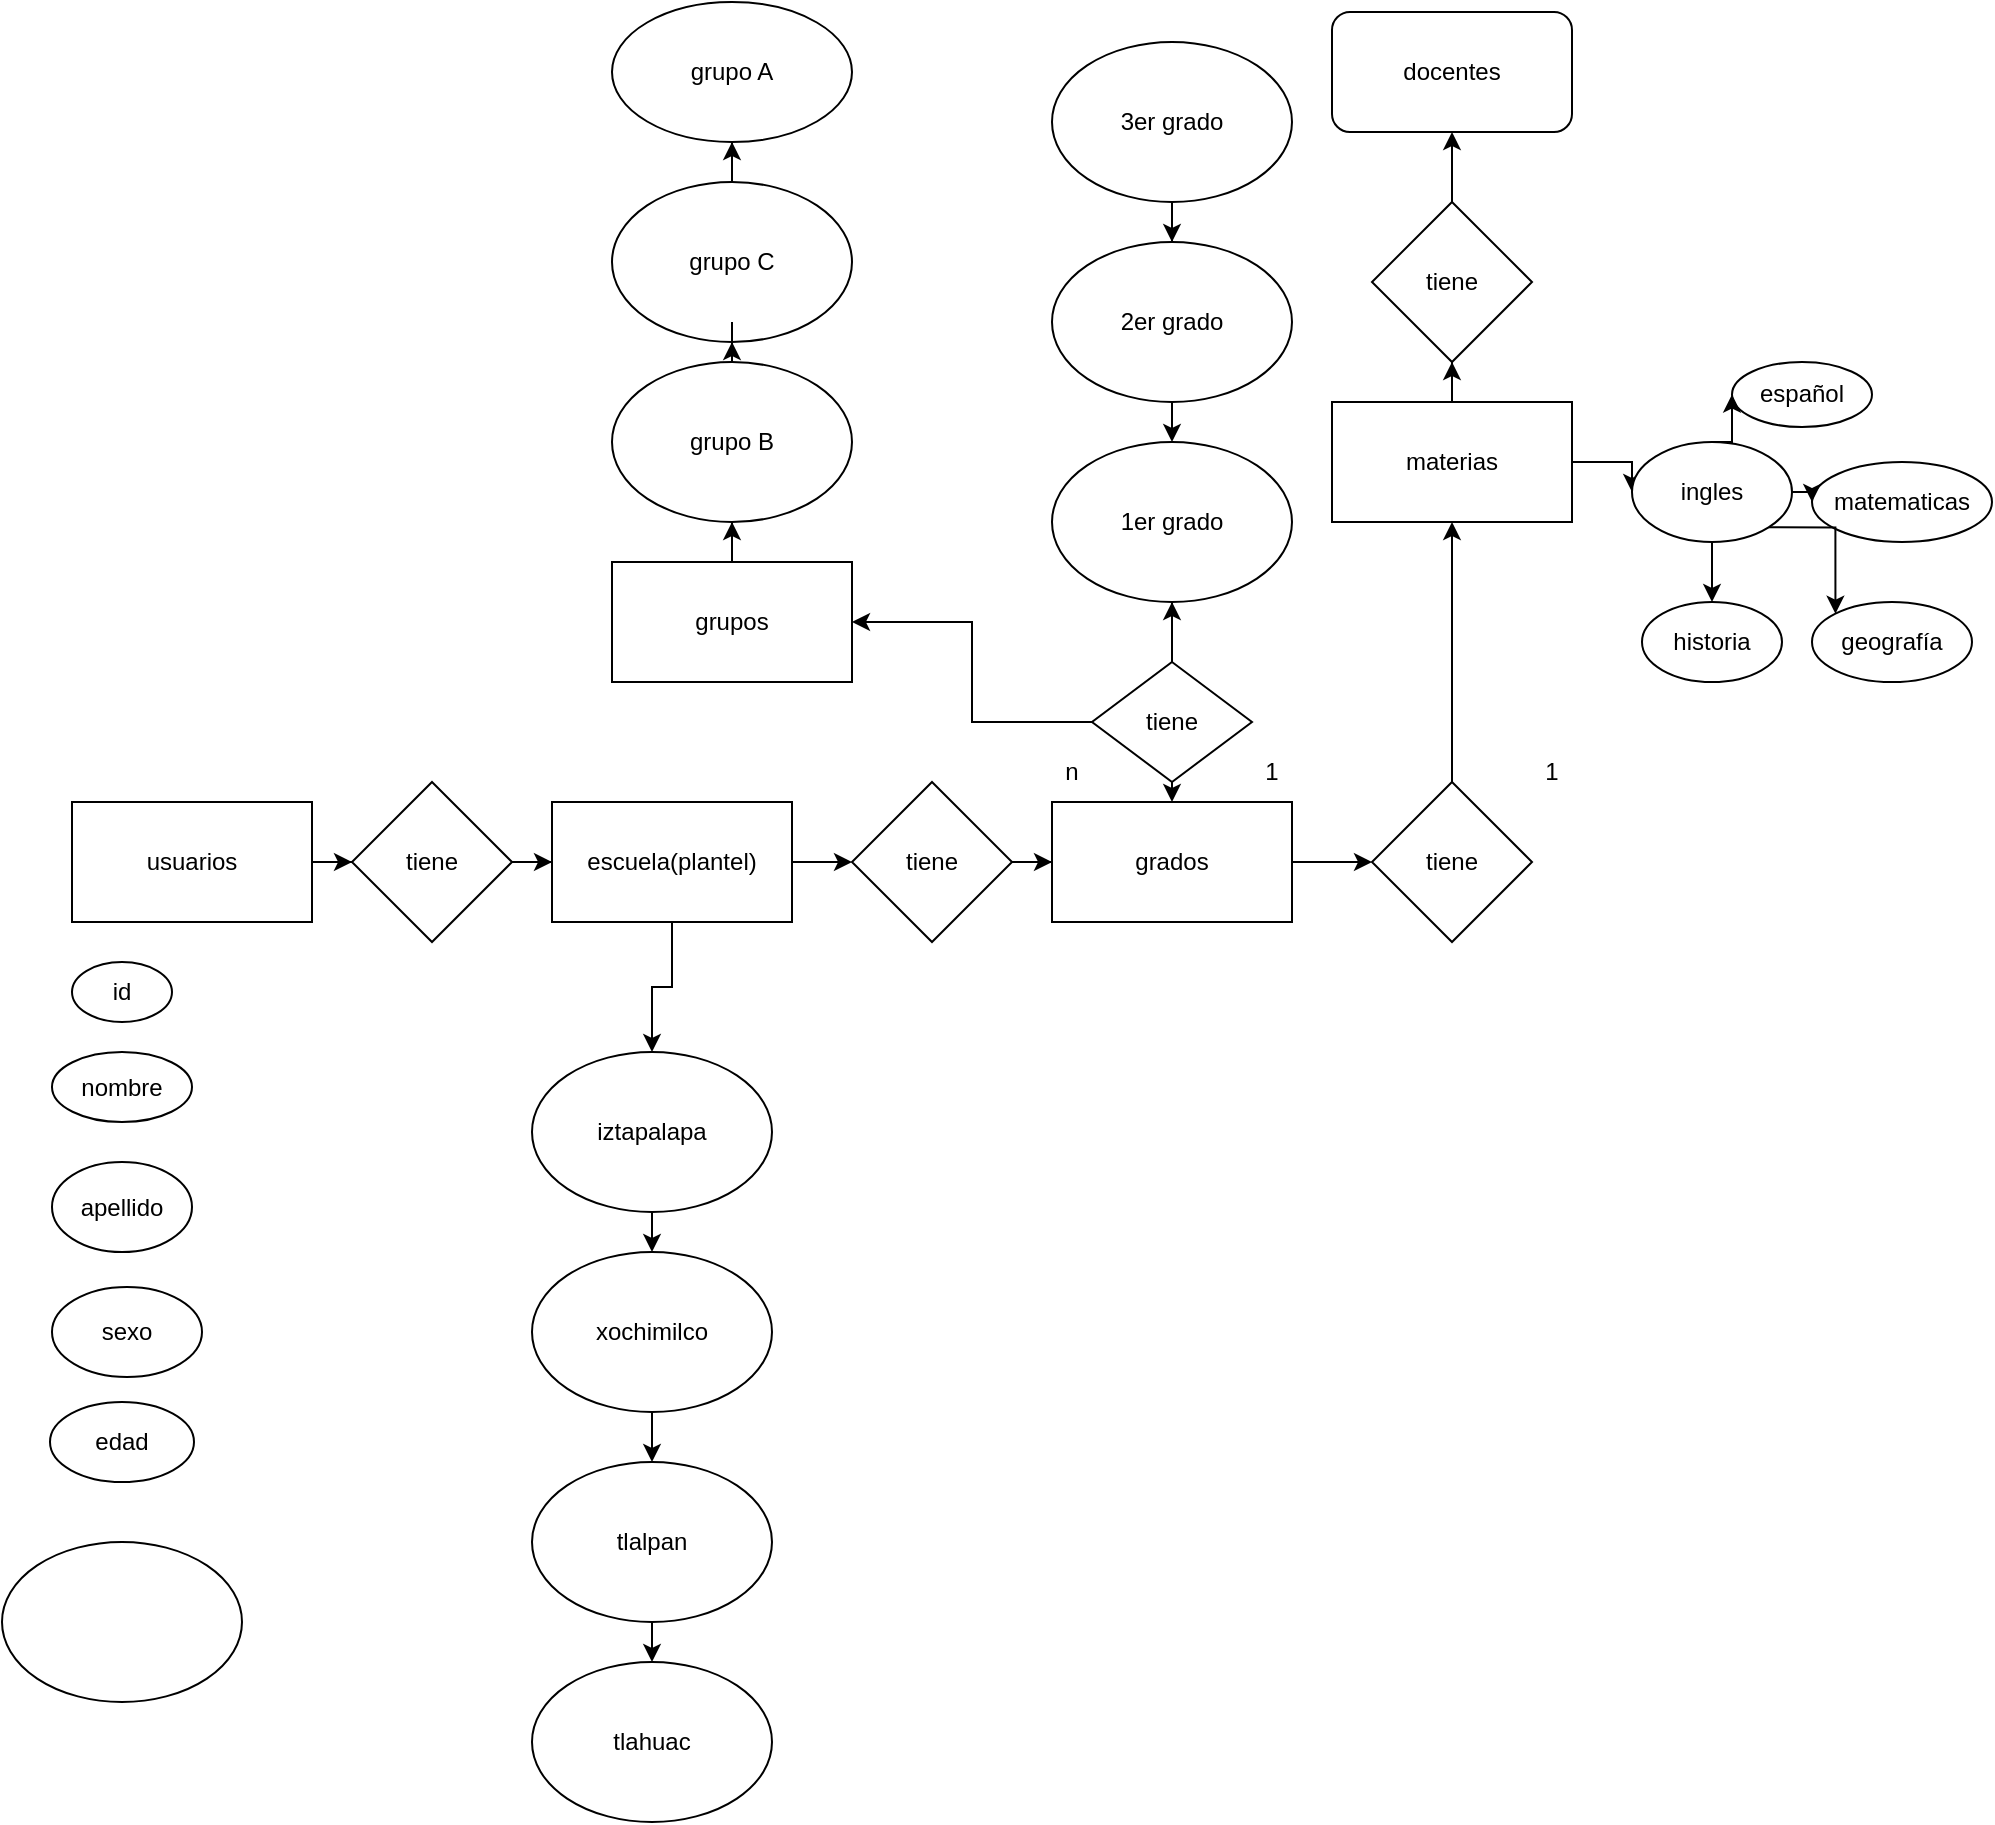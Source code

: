 <mxfile version="22.0.8" type="github">
  <diagram name="Página-1" id="F_YoLNtKe5j_-Mwn2KJ2">
    <mxGraphModel dx="1431" dy="1933" grid="1" gridSize="10" guides="1" tooltips="1" connect="1" arrows="1" fold="1" page="1" pageScale="1" pageWidth="827" pageHeight="1169" math="0" shadow="0">
      <root>
        <mxCell id="0" />
        <mxCell id="1" parent="0" />
        <mxCell id="AHNeRy6AKVvoYcPl0HVn-1" value="" style="edgeStyle=orthogonalEdgeStyle;rounded=0;orthogonalLoop=1;jettySize=auto;html=1;" parent="1" source="AHNeRy6AKVvoYcPl0HVn-2" target="AHNeRy6AKVvoYcPl0HVn-8" edge="1">
          <mxGeometry relative="1" as="geometry" />
        </mxCell>
        <mxCell id="AHNeRy6AKVvoYcPl0HVn-2" value="usuarios" style="rounded=0;whiteSpace=wrap;html=1;" parent="1" vertex="1">
          <mxGeometry x="50" y="300" width="120" height="60" as="geometry" />
        </mxCell>
        <mxCell id="AHNeRy6AKVvoYcPl0HVn-3" value="" style="edgeStyle=orthogonalEdgeStyle;rounded=0;orthogonalLoop=1;jettySize=auto;html=1;" parent="1" source="AHNeRy6AKVvoYcPl0HVn-4" target="AHNeRy6AKVvoYcPl0HVn-10" edge="1">
          <mxGeometry relative="1" as="geometry" />
        </mxCell>
        <mxCell id="ANpbpIt2Xwm4tngCiMiv-9" style="edgeStyle=orthogonalEdgeStyle;rounded=0;orthogonalLoop=1;jettySize=auto;html=1;exitX=0.5;exitY=1;exitDx=0;exitDy=0;" edge="1" parent="1" source="AHNeRy6AKVvoYcPl0HVn-4" target="ANpbpIt2Xwm4tngCiMiv-5">
          <mxGeometry relative="1" as="geometry" />
        </mxCell>
        <mxCell id="AHNeRy6AKVvoYcPl0HVn-4" value="escuela(plantel)" style="rounded=0;whiteSpace=wrap;html=1;" parent="1" vertex="1">
          <mxGeometry x="290" y="300" width="120" height="60" as="geometry" />
        </mxCell>
        <mxCell id="AHNeRy6AKVvoYcPl0HVn-5" value="" style="edgeStyle=orthogonalEdgeStyle;rounded=0;orthogonalLoop=1;jettySize=auto;html=1;" parent="1" source="AHNeRy6AKVvoYcPl0HVn-6" target="AHNeRy6AKVvoYcPl0HVn-23" edge="1">
          <mxGeometry relative="1" as="geometry" />
        </mxCell>
        <mxCell id="AHNeRy6AKVvoYcPl0HVn-6" value="grados" style="rounded=0;whiteSpace=wrap;html=1;" parent="1" vertex="1">
          <mxGeometry x="540" y="300" width="120" height="60" as="geometry" />
        </mxCell>
        <mxCell id="AHNeRy6AKVvoYcPl0HVn-7" value="" style="edgeStyle=orthogonalEdgeStyle;rounded=0;orthogonalLoop=1;jettySize=auto;html=1;" parent="1" source="AHNeRy6AKVvoYcPl0HVn-8" target="AHNeRy6AKVvoYcPl0HVn-4" edge="1">
          <mxGeometry relative="1" as="geometry" />
        </mxCell>
        <mxCell id="AHNeRy6AKVvoYcPl0HVn-8" value="tiene" style="rhombus;whiteSpace=wrap;html=1;" parent="1" vertex="1">
          <mxGeometry x="190" y="290" width="80" height="80" as="geometry" />
        </mxCell>
        <mxCell id="AHNeRy6AKVvoYcPl0HVn-9" value="" style="edgeStyle=orthogonalEdgeStyle;rounded=0;orthogonalLoop=1;jettySize=auto;html=1;" parent="1" source="AHNeRy6AKVvoYcPl0HVn-10" target="AHNeRy6AKVvoYcPl0HVn-6" edge="1">
          <mxGeometry relative="1" as="geometry" />
        </mxCell>
        <mxCell id="AHNeRy6AKVvoYcPl0HVn-10" value="tiene" style="rhombus;whiteSpace=wrap;html=1;" parent="1" vertex="1">
          <mxGeometry x="440" y="290" width="80" height="80" as="geometry" />
        </mxCell>
        <mxCell id="AHNeRy6AKVvoYcPl0HVn-14" value="1" style="text;html=1;strokeColor=none;fillColor=none;align=center;verticalAlign=middle;whiteSpace=wrap;rounded=0;" parent="1" vertex="1">
          <mxGeometry x="760" y="270" width="60" height="30" as="geometry" />
        </mxCell>
        <mxCell id="AHNeRy6AKVvoYcPl0HVn-15" value="nombre" style="ellipse;whiteSpace=wrap;html=1;" parent="1" vertex="1">
          <mxGeometry x="40" y="425" width="70" height="35" as="geometry" />
        </mxCell>
        <mxCell id="AHNeRy6AKVvoYcPl0HVn-16" value="apellido" style="ellipse;whiteSpace=wrap;html=1;" parent="1" vertex="1">
          <mxGeometry x="40" y="480" width="70" height="45" as="geometry" />
        </mxCell>
        <mxCell id="AHNeRy6AKVvoYcPl0HVn-18" value="id" style="ellipse;whiteSpace=wrap;html=1;" parent="1" vertex="1">
          <mxGeometry x="50" y="380" width="50" height="30" as="geometry" />
        </mxCell>
        <mxCell id="ANpbpIt2Xwm4tngCiMiv-18" style="edgeStyle=orthogonalEdgeStyle;rounded=0;orthogonalLoop=1;jettySize=auto;html=1;exitX=1;exitY=0.5;exitDx=0;exitDy=0;entryX=0;entryY=0.5;entryDx=0;entryDy=0;" edge="1" parent="1" source="AHNeRy6AKVvoYcPl0HVn-19" target="AHNeRy6AKVvoYcPl0HVn-30">
          <mxGeometry relative="1" as="geometry" />
        </mxCell>
        <mxCell id="ANpbpIt2Xwm4tngCiMiv-38" style="edgeStyle=orthogonalEdgeStyle;rounded=0;orthogonalLoop=1;jettySize=auto;html=1;exitX=0.5;exitY=0;exitDx=0;exitDy=0;" edge="1" parent="1" source="AHNeRy6AKVvoYcPl0HVn-19" target="ANpbpIt2Xwm4tngCiMiv-37">
          <mxGeometry relative="1" as="geometry" />
        </mxCell>
        <mxCell id="AHNeRy6AKVvoYcPl0HVn-19" value="materias" style="rounded=0;whiteSpace=wrap;html=1;" parent="1" vertex="1">
          <mxGeometry x="680" y="100" width="120" height="60" as="geometry" />
        </mxCell>
        <mxCell id="AHNeRy6AKVvoYcPl0HVn-20" value="1" style="text;html=1;strokeColor=none;fillColor=none;align=center;verticalAlign=middle;whiteSpace=wrap;rounded=0;" parent="1" vertex="1">
          <mxGeometry x="620" y="270" width="60" height="30" as="geometry" />
        </mxCell>
        <mxCell id="AHNeRy6AKVvoYcPl0HVn-21" value="n" style="text;html=1;strokeColor=none;fillColor=none;align=center;verticalAlign=middle;whiteSpace=wrap;rounded=0;" parent="1" vertex="1">
          <mxGeometry x="520" y="270" width="60" height="30" as="geometry" />
        </mxCell>
        <mxCell id="AHNeRy6AKVvoYcPl0HVn-22" value="" style="edgeStyle=orthogonalEdgeStyle;rounded=0;orthogonalLoop=1;jettySize=auto;html=1;" parent="1" source="AHNeRy6AKVvoYcPl0HVn-23" target="AHNeRy6AKVvoYcPl0HVn-19" edge="1">
          <mxGeometry relative="1" as="geometry" />
        </mxCell>
        <mxCell id="AHNeRy6AKVvoYcPl0HVn-23" value="tiene" style="rhombus;whiteSpace=wrap;html=1;" parent="1" vertex="1">
          <mxGeometry x="700" y="290" width="80" height="80" as="geometry" />
        </mxCell>
        <mxCell id="AHNeRy6AKVvoYcPl0HVn-28" value="español" style="ellipse;whiteSpace=wrap;html=1;" parent="1" vertex="1">
          <mxGeometry x="880" y="80" width="70" height="32.5" as="geometry" />
        </mxCell>
        <mxCell id="AHNeRy6AKVvoYcPl0HVn-29" value="matematicas" style="ellipse;whiteSpace=wrap;html=1;" parent="1" vertex="1">
          <mxGeometry x="920" y="130" width="90" height="40" as="geometry" />
        </mxCell>
        <mxCell id="ANpbpIt2Xwm4tngCiMiv-19" style="edgeStyle=orthogonalEdgeStyle;rounded=0;orthogonalLoop=1;jettySize=auto;html=1;exitX=0.5;exitY=0;exitDx=0;exitDy=0;entryX=0;entryY=0.5;entryDx=0;entryDy=0;" edge="1" parent="1" source="AHNeRy6AKVvoYcPl0HVn-30" target="AHNeRy6AKVvoYcPl0HVn-28">
          <mxGeometry relative="1" as="geometry" />
        </mxCell>
        <mxCell id="ANpbpIt2Xwm4tngCiMiv-20" style="edgeStyle=orthogonalEdgeStyle;rounded=0;orthogonalLoop=1;jettySize=auto;html=1;exitX=0.5;exitY=1;exitDx=0;exitDy=0;entryX=0.5;entryY=0;entryDx=0;entryDy=0;" edge="1" parent="1" source="AHNeRy6AKVvoYcPl0HVn-30" target="AHNeRy6AKVvoYcPl0HVn-35">
          <mxGeometry relative="1" as="geometry" />
        </mxCell>
        <mxCell id="ANpbpIt2Xwm4tngCiMiv-21" style="edgeStyle=orthogonalEdgeStyle;rounded=0;orthogonalLoop=1;jettySize=auto;html=1;exitX=1;exitY=0.5;exitDx=0;exitDy=0;entryX=0;entryY=0.5;entryDx=0;entryDy=0;" edge="1" parent="1" source="AHNeRy6AKVvoYcPl0HVn-30" target="AHNeRy6AKVvoYcPl0HVn-29">
          <mxGeometry relative="1" as="geometry" />
        </mxCell>
        <mxCell id="ANpbpIt2Xwm4tngCiMiv-22" style="edgeStyle=orthogonalEdgeStyle;rounded=0;orthogonalLoop=1;jettySize=auto;html=1;exitX=1;exitY=1;exitDx=0;exitDy=0;entryX=0;entryY=0;entryDx=0;entryDy=0;" edge="1" parent="1" source="AHNeRy6AKVvoYcPl0HVn-30" target="AHNeRy6AKVvoYcPl0HVn-34">
          <mxGeometry relative="1" as="geometry" />
        </mxCell>
        <mxCell id="AHNeRy6AKVvoYcPl0HVn-30" value="ingles" style="ellipse;whiteSpace=wrap;html=1;" parent="1" vertex="1">
          <mxGeometry x="830" y="120" width="80" height="50" as="geometry" />
        </mxCell>
        <mxCell id="ANpbpIt2Xwm4tngCiMiv-12" style="edgeStyle=orthogonalEdgeStyle;rounded=0;orthogonalLoop=1;jettySize=auto;html=1;exitX=0.5;exitY=1;exitDx=0;exitDy=0;entryX=0.5;entryY=0;entryDx=0;entryDy=0;" edge="1" parent="1" source="AHNeRy6AKVvoYcPl0HVn-31" target="AHNeRy6AKVvoYcPl0HVn-6">
          <mxGeometry relative="1" as="geometry" />
        </mxCell>
        <mxCell id="AHNeRy6AKVvoYcPl0HVn-31" value="1er grado" style="ellipse;whiteSpace=wrap;html=1;" parent="1" vertex="1">
          <mxGeometry x="540" y="120" width="120" height="80" as="geometry" />
        </mxCell>
        <mxCell id="ANpbpIt2Xwm4tngCiMiv-13" style="edgeStyle=orthogonalEdgeStyle;rounded=0;orthogonalLoop=1;jettySize=auto;html=1;exitX=0.5;exitY=1;exitDx=0;exitDy=0;" edge="1" parent="1" source="AHNeRy6AKVvoYcPl0HVn-32">
          <mxGeometry relative="1" as="geometry">
            <mxPoint x="600.0" y="120" as="targetPoint" />
          </mxGeometry>
        </mxCell>
        <mxCell id="AHNeRy6AKVvoYcPl0HVn-32" value="2er grado" style="ellipse;whiteSpace=wrap;html=1;" parent="1" vertex="1">
          <mxGeometry x="540" y="20" width="120" height="80" as="geometry" />
        </mxCell>
        <mxCell id="ANpbpIt2Xwm4tngCiMiv-14" style="edgeStyle=orthogonalEdgeStyle;rounded=0;orthogonalLoop=1;jettySize=auto;html=1;exitX=0.5;exitY=1;exitDx=0;exitDy=0;" edge="1" parent="1" source="AHNeRy6AKVvoYcPl0HVn-33" target="AHNeRy6AKVvoYcPl0HVn-32">
          <mxGeometry relative="1" as="geometry" />
        </mxCell>
        <mxCell id="AHNeRy6AKVvoYcPl0HVn-33" value="3er grado" style="ellipse;whiteSpace=wrap;html=1;" parent="1" vertex="1">
          <mxGeometry x="540" y="-80" width="120" height="80" as="geometry" />
        </mxCell>
        <mxCell id="AHNeRy6AKVvoYcPl0HVn-34" value="geografía" style="ellipse;whiteSpace=wrap;html=1;" parent="1" vertex="1">
          <mxGeometry x="920" y="200" width="80" height="40" as="geometry" />
        </mxCell>
        <mxCell id="AHNeRy6AKVvoYcPl0HVn-35" value="historia" style="ellipse;whiteSpace=wrap;html=1;" parent="1" vertex="1">
          <mxGeometry x="835" y="200" width="70" height="40" as="geometry" />
        </mxCell>
        <mxCell id="ANpbpIt2Xwm4tngCiMiv-7" style="edgeStyle=orthogonalEdgeStyle;rounded=0;orthogonalLoop=1;jettySize=auto;html=1;exitX=0.5;exitY=1;exitDx=0;exitDy=0;entryX=0.5;entryY=0;entryDx=0;entryDy=0;" edge="1" parent="1" source="ANpbpIt2Xwm4tngCiMiv-1" target="ANpbpIt2Xwm4tngCiMiv-3">
          <mxGeometry relative="1" as="geometry" />
        </mxCell>
        <mxCell id="ANpbpIt2Xwm4tngCiMiv-1" value="xochimilco" style="ellipse;whiteSpace=wrap;html=1;" vertex="1" parent="1">
          <mxGeometry x="280" y="525" width="120" height="80" as="geometry" />
        </mxCell>
        <mxCell id="ANpbpIt2Xwm4tngCiMiv-11" style="edgeStyle=orthogonalEdgeStyle;rounded=0;orthogonalLoop=1;jettySize=auto;html=1;exitX=0.5;exitY=1;exitDx=0;exitDy=0;entryX=0.5;entryY=0;entryDx=0;entryDy=0;" edge="1" parent="1" source="ANpbpIt2Xwm4tngCiMiv-3" target="ANpbpIt2Xwm4tngCiMiv-10">
          <mxGeometry relative="1" as="geometry" />
        </mxCell>
        <mxCell id="ANpbpIt2Xwm4tngCiMiv-3" value="tlalpan" style="ellipse;whiteSpace=wrap;html=1;" vertex="1" parent="1">
          <mxGeometry x="280" y="630" width="120" height="80" as="geometry" />
        </mxCell>
        <mxCell id="ANpbpIt2Xwm4tngCiMiv-8" style="edgeStyle=orthogonalEdgeStyle;rounded=0;orthogonalLoop=1;jettySize=auto;html=1;exitX=0.5;exitY=1;exitDx=0;exitDy=0;entryX=0.5;entryY=0;entryDx=0;entryDy=0;" edge="1" parent="1" source="ANpbpIt2Xwm4tngCiMiv-5" target="ANpbpIt2Xwm4tngCiMiv-1">
          <mxGeometry relative="1" as="geometry" />
        </mxCell>
        <mxCell id="ANpbpIt2Xwm4tngCiMiv-5" value="iztapalapa" style="ellipse;whiteSpace=wrap;html=1;" vertex="1" parent="1">
          <mxGeometry x="280" y="425" width="120" height="80" as="geometry" />
        </mxCell>
        <mxCell id="ANpbpIt2Xwm4tngCiMiv-10" value="tlahuac" style="ellipse;whiteSpace=wrap;html=1;" vertex="1" parent="1">
          <mxGeometry x="280" y="730" width="120" height="80" as="geometry" />
        </mxCell>
        <mxCell id="ANpbpIt2Xwm4tngCiMiv-15" value="sexo" style="ellipse;whiteSpace=wrap;html=1;" vertex="1" parent="1">
          <mxGeometry x="40" y="542.5" width="75" height="45" as="geometry" />
        </mxCell>
        <mxCell id="ANpbpIt2Xwm4tngCiMiv-16" value="edad" style="ellipse;whiteSpace=wrap;html=1;" vertex="1" parent="1">
          <mxGeometry x="39" y="600" width="72" height="40" as="geometry" />
        </mxCell>
        <mxCell id="ANpbpIt2Xwm4tngCiMiv-17" value="" style="ellipse;whiteSpace=wrap;html=1;" vertex="1" parent="1">
          <mxGeometry x="15" y="670" width="120" height="80" as="geometry" />
        </mxCell>
        <mxCell id="ANpbpIt2Xwm4tngCiMiv-36" style="edgeStyle=orthogonalEdgeStyle;rounded=0;orthogonalLoop=1;jettySize=auto;html=1;exitX=0.5;exitY=0;exitDx=0;exitDy=0;" edge="1" parent="1" source="ANpbpIt2Xwm4tngCiMiv-23" target="ANpbpIt2Xwm4tngCiMiv-33">
          <mxGeometry relative="1" as="geometry" />
        </mxCell>
        <mxCell id="ANpbpIt2Xwm4tngCiMiv-23" value="grupos" style="rounded=0;whiteSpace=wrap;html=1;" vertex="1" parent="1">
          <mxGeometry x="320" y="180" width="120" height="60" as="geometry" />
        </mxCell>
        <mxCell id="ANpbpIt2Xwm4tngCiMiv-26" value="grupo A" style="ellipse;whiteSpace=wrap;html=1;" vertex="1" parent="1">
          <mxGeometry x="320" y="-100" width="120" height="70" as="geometry" />
        </mxCell>
        <mxCell id="ANpbpIt2Xwm4tngCiMiv-30" value="" style="edgeStyle=orthogonalEdgeStyle;rounded=0;orthogonalLoop=1;jettySize=auto;html=1;" edge="1" parent="1" source="ANpbpIt2Xwm4tngCiMiv-29" target="AHNeRy6AKVvoYcPl0HVn-31">
          <mxGeometry relative="1" as="geometry" />
        </mxCell>
        <mxCell id="ANpbpIt2Xwm4tngCiMiv-31" style="edgeStyle=orthogonalEdgeStyle;rounded=0;orthogonalLoop=1;jettySize=auto;html=1;entryX=1;entryY=0.5;entryDx=0;entryDy=0;" edge="1" parent="1" source="ANpbpIt2Xwm4tngCiMiv-29" target="ANpbpIt2Xwm4tngCiMiv-23">
          <mxGeometry relative="1" as="geometry" />
        </mxCell>
        <mxCell id="ANpbpIt2Xwm4tngCiMiv-29" value="tiene" style="rhombus;whiteSpace=wrap;html=1;" vertex="1" parent="1">
          <mxGeometry x="560" y="230" width="80" height="60" as="geometry" />
        </mxCell>
        <mxCell id="ANpbpIt2Xwm4tngCiMiv-34" style="edgeStyle=orthogonalEdgeStyle;rounded=0;orthogonalLoop=1;jettySize=auto;html=1;exitX=0.5;exitY=0;exitDx=0;exitDy=0;" edge="1" parent="1" source="ANpbpIt2Xwm4tngCiMiv-32" target="ANpbpIt2Xwm4tngCiMiv-26">
          <mxGeometry relative="1" as="geometry" />
        </mxCell>
        <mxCell id="ANpbpIt2Xwm4tngCiMiv-32" value="grupo C" style="ellipse;whiteSpace=wrap;html=1;" vertex="1" parent="1">
          <mxGeometry x="320" y="-10" width="120" height="80" as="geometry" />
        </mxCell>
        <mxCell id="ANpbpIt2Xwm4tngCiMiv-35" style="edgeStyle=orthogonalEdgeStyle;rounded=0;orthogonalLoop=1;jettySize=auto;html=1;exitX=0.5;exitY=0;exitDx=0;exitDy=0;" edge="1" parent="1" source="ANpbpIt2Xwm4tngCiMiv-33" target="ANpbpIt2Xwm4tngCiMiv-32">
          <mxGeometry relative="1" as="geometry" />
        </mxCell>
        <mxCell id="ANpbpIt2Xwm4tngCiMiv-33" value="grupo B" style="ellipse;whiteSpace=wrap;html=1;" vertex="1" parent="1">
          <mxGeometry x="320" y="80" width="120" height="80" as="geometry" />
        </mxCell>
        <mxCell id="ANpbpIt2Xwm4tngCiMiv-40" style="edgeStyle=orthogonalEdgeStyle;rounded=0;orthogonalLoop=1;jettySize=auto;html=1;exitX=0.5;exitY=0;exitDx=0;exitDy=0;entryX=0.5;entryY=1;entryDx=0;entryDy=0;" edge="1" parent="1" source="ANpbpIt2Xwm4tngCiMiv-37" target="ANpbpIt2Xwm4tngCiMiv-39">
          <mxGeometry relative="1" as="geometry" />
        </mxCell>
        <mxCell id="ANpbpIt2Xwm4tngCiMiv-37" value="tiene" style="rhombus;whiteSpace=wrap;html=1;" vertex="1" parent="1">
          <mxGeometry x="700" width="80" height="80" as="geometry" />
        </mxCell>
        <mxCell id="ANpbpIt2Xwm4tngCiMiv-39" value="docentes" style="rounded=1;whiteSpace=wrap;html=1;" vertex="1" parent="1">
          <mxGeometry x="680" y="-95" width="120" height="60" as="geometry" />
        </mxCell>
      </root>
    </mxGraphModel>
  </diagram>
</mxfile>
